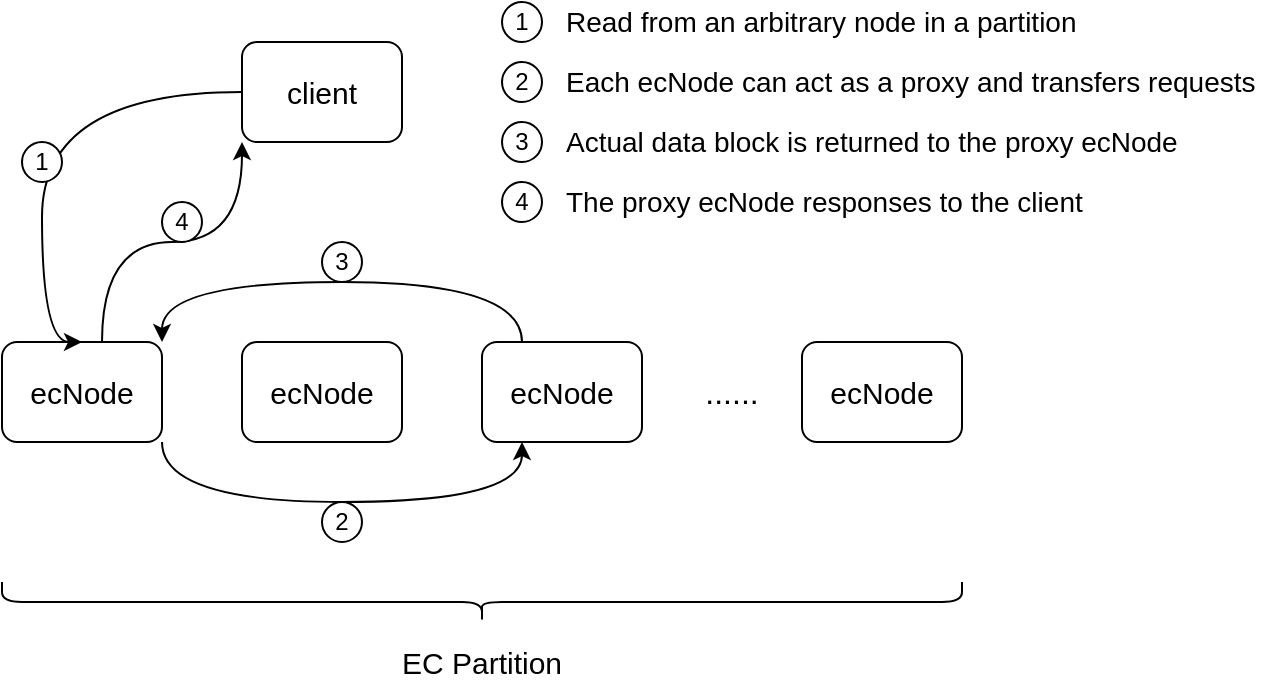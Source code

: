 <mxfile version="12.5.5" type="github">
  <diagram id="Fj5yMq61nNx-PJxX2ZFD" name="Page-1">
    <mxGraphModel dx="815" dy="521" grid="1" gridSize="10" guides="1" tooltips="1" connect="1" arrows="1" fold="1" page="1" pageScale="1" pageWidth="1169" pageHeight="827" math="0" shadow="0">
      <root>
        <mxCell id="0"/>
        <mxCell id="1" parent="0"/>
        <mxCell id="VZlL58tMN_GmP7dRH0y9-16" style="edgeStyle=orthogonalEdgeStyle;curved=1;orthogonalLoop=1;jettySize=auto;html=1;entryX=0.25;entryY=1;entryDx=0;entryDy=0;exitX=1;exitY=1;exitDx=0;exitDy=0;" parent="1" source="VZlL58tMN_GmP7dRH0y9-1" target="VZlL58tMN_GmP7dRH0y9-3" edge="1">
          <mxGeometry relative="1" as="geometry">
            <Array as="points">
              <mxPoint x="200" y="270"/>
              <mxPoint x="380" y="270"/>
            </Array>
          </mxGeometry>
        </mxCell>
        <mxCell id="VZlL58tMN_GmP7dRH0y9-22" style="edgeStyle=orthogonalEdgeStyle;curved=1;orthogonalLoop=1;jettySize=auto;html=1;entryX=0;entryY=1;entryDx=0;entryDy=0;exitX=0.625;exitY=0;exitDx=0;exitDy=0;exitPerimeter=0;" parent="1" source="VZlL58tMN_GmP7dRH0y9-1" target="VZlL58tMN_GmP7dRH0y9-8" edge="1">
          <mxGeometry relative="1" as="geometry"/>
        </mxCell>
        <mxCell id="VZlL58tMN_GmP7dRH0y9-1" value="&lt;font style=&quot;font-size: 15px&quot;&gt;ecNode&lt;/font&gt;" style="rounded=1;whiteSpace=wrap;html=1;" parent="1" vertex="1">
          <mxGeometry x="120" y="190" width="80" height="50" as="geometry"/>
        </mxCell>
        <mxCell id="VZlL58tMN_GmP7dRH0y9-2" value="&lt;font style=&quot;font-size: 15px&quot;&gt;ecNode&lt;/font&gt;" style="rounded=1;whiteSpace=wrap;html=1;" parent="1" vertex="1">
          <mxGeometry x="240" y="190" width="80" height="50" as="geometry"/>
        </mxCell>
        <mxCell id="VZlL58tMN_GmP7dRH0y9-18" style="edgeStyle=orthogonalEdgeStyle;curved=1;orthogonalLoop=1;jettySize=auto;html=1;entryX=1;entryY=0;entryDx=0;entryDy=0;exitX=0.25;exitY=0;exitDx=0;exitDy=0;" parent="1" source="VZlL58tMN_GmP7dRH0y9-3" target="VZlL58tMN_GmP7dRH0y9-1" edge="1">
          <mxGeometry relative="1" as="geometry">
            <Array as="points">
              <mxPoint x="380" y="160"/>
              <mxPoint x="200" y="160"/>
            </Array>
          </mxGeometry>
        </mxCell>
        <mxCell id="VZlL58tMN_GmP7dRH0y9-3" value="&lt;font style=&quot;font-size: 15px&quot;&gt;ecNode&lt;/font&gt;" style="rounded=1;whiteSpace=wrap;html=1;" parent="1" vertex="1">
          <mxGeometry x="360" y="190" width="80" height="50" as="geometry"/>
        </mxCell>
        <mxCell id="VZlL58tMN_GmP7dRH0y9-4" value="&lt;font style=&quot;font-size: 15px&quot;&gt;ecNode&lt;/font&gt;" style="rounded=1;whiteSpace=wrap;html=1;" parent="1" vertex="1">
          <mxGeometry x="520" y="190" width="80" height="50" as="geometry"/>
        </mxCell>
        <mxCell id="VZlL58tMN_GmP7dRH0y9-5" value="&lt;font style=&quot;font-size: 16px&quot;&gt;......&lt;/font&gt;" style="text;html=1;strokeColor=none;fillColor=none;align=center;verticalAlign=middle;whiteSpace=wrap;rounded=0;" parent="1" vertex="1">
          <mxGeometry x="460" y="202.5" width="50" height="25" as="geometry"/>
        </mxCell>
        <mxCell id="VZlL58tMN_GmP7dRH0y9-10" style="edgeStyle=orthogonalEdgeStyle;orthogonalLoop=1;jettySize=auto;html=1;exitX=0;exitY=0.5;exitDx=0;exitDy=0;entryX=0.5;entryY=0;entryDx=0;entryDy=0;curved=1;" parent="1" source="VZlL58tMN_GmP7dRH0y9-8" target="VZlL58tMN_GmP7dRH0y9-1" edge="1">
          <mxGeometry relative="1" as="geometry">
            <Array as="points">
              <mxPoint x="140" y="65"/>
              <mxPoint x="140" y="190"/>
            </Array>
          </mxGeometry>
        </mxCell>
        <mxCell id="VZlL58tMN_GmP7dRH0y9-8" value="&lt;font style=&quot;font-size: 15px&quot;&gt;client&lt;/font&gt;" style="rounded=1;whiteSpace=wrap;html=1;" parent="1" vertex="1">
          <mxGeometry x="240" y="40" width="80" height="50" as="geometry"/>
        </mxCell>
        <mxCell id="VZlL58tMN_GmP7dRH0y9-13" value="1" style="ellipse;whiteSpace=wrap;html=1;aspect=fixed;" parent="1" vertex="1">
          <mxGeometry x="130" y="90" width="20" height="20" as="geometry"/>
        </mxCell>
        <mxCell id="VZlL58tMN_GmP7dRH0y9-17" value="2" style="ellipse;whiteSpace=wrap;html=1;aspect=fixed;" parent="1" vertex="1">
          <mxGeometry x="280" y="270" width="20" height="20" as="geometry"/>
        </mxCell>
        <mxCell id="VZlL58tMN_GmP7dRH0y9-19" value="3" style="ellipse;whiteSpace=wrap;html=1;aspect=fixed;" parent="1" vertex="1">
          <mxGeometry x="280" y="140" width="20" height="20" as="geometry"/>
        </mxCell>
        <mxCell id="VZlL58tMN_GmP7dRH0y9-23" value="4" style="ellipse;whiteSpace=wrap;html=1;aspect=fixed;" parent="1" vertex="1">
          <mxGeometry x="200" y="120" width="20" height="20" as="geometry"/>
        </mxCell>
        <mxCell id="J1dhXGRBBlb_0tiMYPRD-3" value="" style="shape=curlyBracket;whiteSpace=wrap;html=1;rounded=1;rotation=-90;" vertex="1" parent="1">
          <mxGeometry x="350" y="80" width="20" height="480" as="geometry"/>
        </mxCell>
        <mxCell id="J1dhXGRBBlb_0tiMYPRD-4" value="&lt;font style=&quot;font-size: 15px&quot;&gt;EC Partition&lt;/font&gt;" style="text;html=1;strokeColor=none;fillColor=none;align=center;verticalAlign=middle;whiteSpace=wrap;rounded=0;" vertex="1" parent="1">
          <mxGeometry x="315" y="340" width="90" height="20" as="geometry"/>
        </mxCell>
        <mxCell id="J1dhXGRBBlb_0tiMYPRD-5" value="1" style="ellipse;whiteSpace=wrap;html=1;aspect=fixed;" vertex="1" parent="1">
          <mxGeometry x="370" y="20" width="20" height="20" as="geometry"/>
        </mxCell>
        <mxCell id="J1dhXGRBBlb_0tiMYPRD-6" value="&lt;font style=&quot;font-size: 14px&quot;&gt;Read from an arbitrary node in a partition&lt;/font&gt;" style="text;html=1;strokeColor=none;fillColor=none;align=left;verticalAlign=middle;whiteSpace=wrap;rounded=0;" vertex="1" parent="1">
          <mxGeometry x="400" y="20" width="280" height="20" as="geometry"/>
        </mxCell>
        <mxCell id="J1dhXGRBBlb_0tiMYPRD-7" value="2" style="ellipse;whiteSpace=wrap;html=1;aspect=fixed;" vertex="1" parent="1">
          <mxGeometry x="370" y="50" width="20" height="20" as="geometry"/>
        </mxCell>
        <mxCell id="J1dhXGRBBlb_0tiMYPRD-8" value="&lt;font style=&quot;font-size: 14px&quot;&gt;Each ecNode can act as a proxy and transfers requests&lt;/font&gt;" style="text;html=1;strokeColor=none;fillColor=none;align=left;verticalAlign=middle;whiteSpace=wrap;rounded=0;" vertex="1" parent="1">
          <mxGeometry x="400" y="45" width="360" height="30" as="geometry"/>
        </mxCell>
        <mxCell id="J1dhXGRBBlb_0tiMYPRD-9" value="3" style="ellipse;whiteSpace=wrap;html=1;aspect=fixed;" vertex="1" parent="1">
          <mxGeometry x="370" y="80" width="20" height="20" as="geometry"/>
        </mxCell>
        <mxCell id="J1dhXGRBBlb_0tiMYPRD-10" value="&lt;font style=&quot;font-size: 14px&quot;&gt;Actual data block is returned to the proxy ecNode&lt;/font&gt;" style="text;html=1;strokeColor=none;fillColor=none;align=left;verticalAlign=middle;whiteSpace=wrap;rounded=0;" vertex="1" parent="1">
          <mxGeometry x="400" y="75" width="340" height="30" as="geometry"/>
        </mxCell>
        <mxCell id="J1dhXGRBBlb_0tiMYPRD-11" value="4" style="ellipse;whiteSpace=wrap;html=1;aspect=fixed;" vertex="1" parent="1">
          <mxGeometry x="370" y="110" width="20" height="20" as="geometry"/>
        </mxCell>
        <mxCell id="J1dhXGRBBlb_0tiMYPRD-12" value="&lt;font style=&quot;font-size: 14px&quot;&gt;The proxy ecNode responses to the client&lt;/font&gt;" style="text;html=1;strokeColor=none;fillColor=none;align=left;verticalAlign=middle;whiteSpace=wrap;rounded=0;" vertex="1" parent="1">
          <mxGeometry x="400" y="105" width="340" height="30" as="geometry"/>
        </mxCell>
      </root>
    </mxGraphModel>
  </diagram>
</mxfile>
